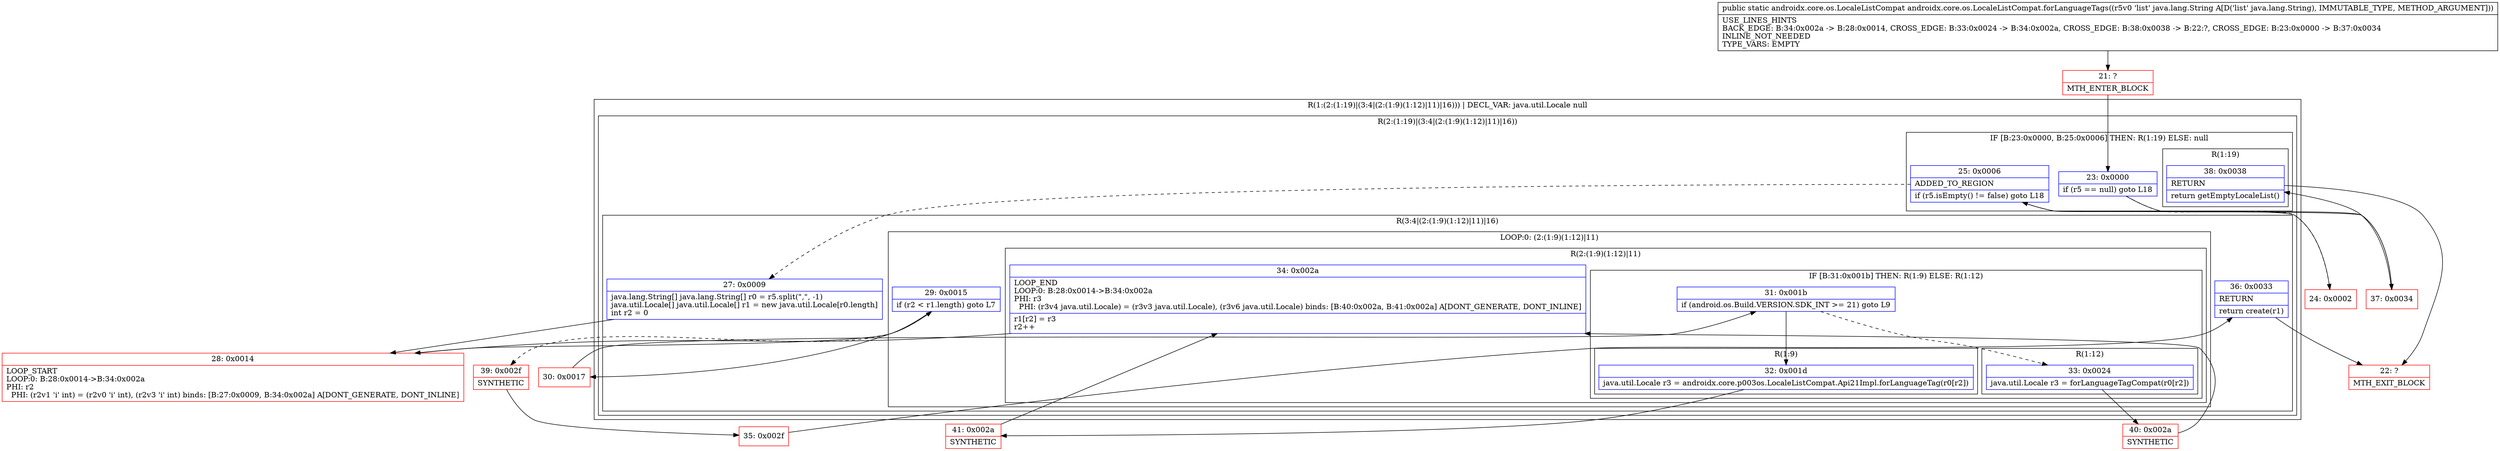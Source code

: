 digraph "CFG forandroidx.core.os.LocaleListCompat.forLanguageTags(Ljava\/lang\/String;)Landroidx\/core\/os\/LocaleListCompat;" {
subgraph cluster_Region_1803229691 {
label = "R(1:(2:(1:19)|(3:4|(2:(1:9)(1:12)|11)|16))) | DECL_VAR: java.util.Locale null\l";
node [shape=record,color=blue];
subgraph cluster_Region_1784587151 {
label = "R(2:(1:19)|(3:4|(2:(1:9)(1:12)|11)|16))";
node [shape=record,color=blue];
subgraph cluster_IfRegion_1939934574 {
label = "IF [B:23:0x0000, B:25:0x0006] THEN: R(1:19) ELSE: null";
node [shape=record,color=blue];
Node_23 [shape=record,label="{23\:\ 0x0000|if (r5 == null) goto L18\l}"];
Node_25 [shape=record,label="{25\:\ 0x0006|ADDED_TO_REGION\l|if (r5.isEmpty() != false) goto L18\l}"];
subgraph cluster_Region_402375524 {
label = "R(1:19)";
node [shape=record,color=blue];
Node_38 [shape=record,label="{38\:\ 0x0038|RETURN\l|return getEmptyLocaleList()\l}"];
}
}
subgraph cluster_Region_17656793 {
label = "R(3:4|(2:(1:9)(1:12)|11)|16)";
node [shape=record,color=blue];
Node_27 [shape=record,label="{27\:\ 0x0009|java.lang.String[] java.lang.String[] r0 = r5.split(\",\", \-1)\ljava.util.Locale[] java.util.Locale[] r1 = new java.util.Locale[r0.length]\lint r2 = 0\l}"];
subgraph cluster_LoopRegion_1175022937 {
label = "LOOP:0: (2:(1:9)(1:12)|11)";
node [shape=record,color=blue];
Node_29 [shape=record,label="{29\:\ 0x0015|if (r2 \< r1.length) goto L7\l}"];
subgraph cluster_Region_741381602 {
label = "R(2:(1:9)(1:12)|11)";
node [shape=record,color=blue];
subgraph cluster_IfRegion_612148385 {
label = "IF [B:31:0x001b] THEN: R(1:9) ELSE: R(1:12)";
node [shape=record,color=blue];
Node_31 [shape=record,label="{31\:\ 0x001b|if (android.os.Build.VERSION.SDK_INT \>= 21) goto L9\l}"];
subgraph cluster_Region_1992009100 {
label = "R(1:9)";
node [shape=record,color=blue];
Node_32 [shape=record,label="{32\:\ 0x001d|java.util.Locale r3 = androidx.core.p003os.LocaleListCompat.Api21Impl.forLanguageTag(r0[r2])\l}"];
}
subgraph cluster_Region_368953797 {
label = "R(1:12)";
node [shape=record,color=blue];
Node_33 [shape=record,label="{33\:\ 0x0024|java.util.Locale r3 = forLanguageTagCompat(r0[r2])\l}"];
}
}
Node_34 [shape=record,label="{34\:\ 0x002a|LOOP_END\lLOOP:0: B:28:0x0014\-\>B:34:0x002a\lPHI: r3 \l  PHI: (r3v4 java.util.Locale) = (r3v3 java.util.Locale), (r3v6 java.util.Locale) binds: [B:40:0x002a, B:41:0x002a] A[DONT_GENERATE, DONT_INLINE]\l|r1[r2] = r3\lr2++\l}"];
}
}
Node_36 [shape=record,label="{36\:\ 0x0033|RETURN\l|return create(r1)\l}"];
}
}
}
Node_21 [shape=record,color=red,label="{21\:\ ?|MTH_ENTER_BLOCK\l}"];
Node_24 [shape=record,color=red,label="{24\:\ 0x0002}"];
Node_28 [shape=record,color=red,label="{28\:\ 0x0014|LOOP_START\lLOOP:0: B:28:0x0014\-\>B:34:0x002a\lPHI: r2 \l  PHI: (r2v1 'i' int) = (r2v0 'i' int), (r2v3 'i' int) binds: [B:27:0x0009, B:34:0x002a] A[DONT_GENERATE, DONT_INLINE]\l}"];
Node_30 [shape=record,color=red,label="{30\:\ 0x0017}"];
Node_41 [shape=record,color=red,label="{41\:\ 0x002a|SYNTHETIC\l}"];
Node_40 [shape=record,color=red,label="{40\:\ 0x002a|SYNTHETIC\l}"];
Node_39 [shape=record,color=red,label="{39\:\ 0x002f|SYNTHETIC\l}"];
Node_35 [shape=record,color=red,label="{35\:\ 0x002f}"];
Node_22 [shape=record,color=red,label="{22\:\ ?|MTH_EXIT_BLOCK\l}"];
Node_37 [shape=record,color=red,label="{37\:\ 0x0034}"];
MethodNode[shape=record,label="{public static androidx.core.os.LocaleListCompat androidx.core.os.LocaleListCompat.forLanguageTags((r5v0 'list' java.lang.String A[D('list' java.lang.String), IMMUTABLE_TYPE, METHOD_ARGUMENT]))  | USE_LINES_HINTS\lBACK_EDGE: B:34:0x002a \-\> B:28:0x0014, CROSS_EDGE: B:33:0x0024 \-\> B:34:0x002a, CROSS_EDGE: B:38:0x0038 \-\> B:22:?, CROSS_EDGE: B:23:0x0000 \-\> B:37:0x0034\lINLINE_NOT_NEEDED\lTYPE_VARS: EMPTY\l}"];
MethodNode -> Node_21;Node_23 -> Node_24[style=dashed];
Node_23 -> Node_37;
Node_25 -> Node_27[style=dashed];
Node_25 -> Node_37;
Node_38 -> Node_22;
Node_27 -> Node_28;
Node_29 -> Node_30;
Node_29 -> Node_39[style=dashed];
Node_31 -> Node_32;
Node_31 -> Node_33[style=dashed];
Node_32 -> Node_41;
Node_33 -> Node_40;
Node_34 -> Node_28;
Node_36 -> Node_22;
Node_21 -> Node_23;
Node_24 -> Node_25;
Node_28 -> Node_29;
Node_30 -> Node_31;
Node_41 -> Node_34;
Node_40 -> Node_34;
Node_39 -> Node_35;
Node_35 -> Node_36;
Node_37 -> Node_38;
}


